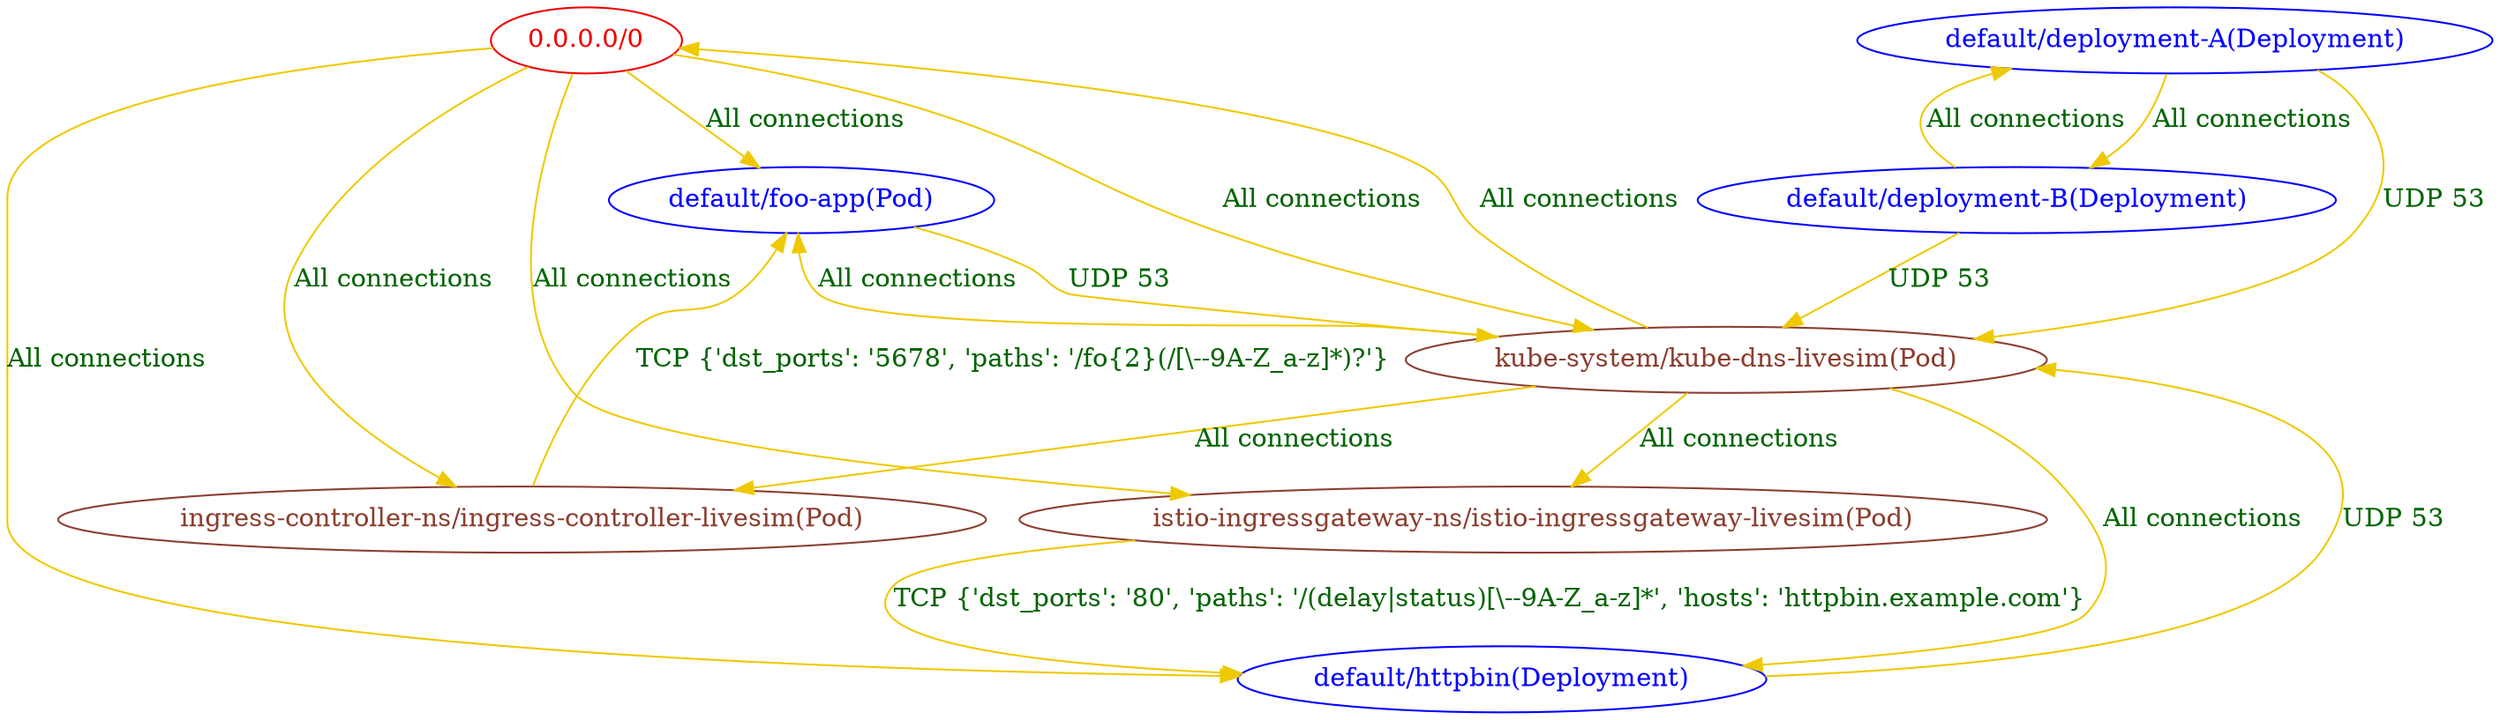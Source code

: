 // The Connectivity Graph of **
digraph {
	"0.0.0.0/0" [label="0.0.0.0/0" color="red2" fontcolor="red2"]
	"default/deployment-A(Deployment)" [label="default/deployment-A(Deployment)" color="blue" fontcolor="blue"]
	"default/deployment-B(Deployment)" [label="default/deployment-B(Deployment)" color="blue" fontcolor="blue"]
	"default/foo-app(Pod)" [label="default/foo-app(Pod)" color="blue" fontcolor="blue"]
	"default/httpbin(Deployment)" [label="default/httpbin(Deployment)" color="blue" fontcolor="blue"]
	"ingress-controller-ns/ingress-controller-livesim(Pod)" [label="ingress-controller-ns/ingress-controller-livesim(Pod)" color="coral4" fontcolor="coral4"]
	"istio-ingressgateway-ns/istio-ingressgateway-livesim(Pod)" [label="istio-ingressgateway-ns/istio-ingressgateway-livesim(Pod)" color="coral4" fontcolor="coral4"]
	"kube-system/kube-dns-livesim(Pod)" [label="kube-system/kube-dns-livesim(Pod)" color="coral4" fontcolor="coral4"]
	"0.0.0.0/0" -> "default/foo-app(Pod)" [label="All connections" color="gold2" fontcolor="darkgreen"]
	"0.0.0.0/0" -> "default/httpbin(Deployment)" [label="All connections" color="gold2" fontcolor="darkgreen"]
	"0.0.0.0/0" -> "ingress-controller-ns/ingress-controller-livesim(Pod)" [label="All connections" color="gold2" fontcolor="darkgreen"]
	"0.0.0.0/0" -> "istio-ingressgateway-ns/istio-ingressgateway-livesim(Pod)" [label="All connections" color="gold2" fontcolor="darkgreen"]
	"0.0.0.0/0" -> "kube-system/kube-dns-livesim(Pod)" [label="All connections" color="gold2" fontcolor="darkgreen"]
	"default/deployment-A(Deployment)" -> "default/deployment-B(Deployment)" [label="All connections" color="gold2" fontcolor="darkgreen"]
	"default/deployment-A(Deployment)" -> "kube-system/kube-dns-livesim(Pod)" [label="UDP 53" color="gold2" fontcolor="darkgreen"]
	"default/deployment-B(Deployment)" -> "default/deployment-A(Deployment)" [label="All connections" color="gold2" fontcolor="darkgreen"]
	"default/deployment-B(Deployment)" -> "kube-system/kube-dns-livesim(Pod)" [label="UDP 53" color="gold2" fontcolor="darkgreen"]
	"default/foo-app(Pod)" -> "kube-system/kube-dns-livesim(Pod)" [label="UDP 53" color="gold2" fontcolor="darkgreen"]
	"default/httpbin(Deployment)" -> "kube-system/kube-dns-livesim(Pod)" [label="UDP 53" color="gold2" fontcolor="darkgreen"]
	"ingress-controller-ns/ingress-controller-livesim(Pod)" -> "default/foo-app(Pod)" [label="TCP {'dst_ports': '5678', 'paths': '/fo{2}(/[\\--9A-Z_a-z]*)?'}" color="gold2" fontcolor="darkgreen"]
	"istio-ingressgateway-ns/istio-ingressgateway-livesim(Pod)" -> "default/httpbin(Deployment)" [label="TCP {'dst_ports': '80', 'paths': '/(delay|status)[\\--9A-Z_a-z]*', 'hosts': 'httpbin.example.com'}" color="gold2" fontcolor="darkgreen"]
	"kube-system/kube-dns-livesim(Pod)" -> "0.0.0.0/0" [label="All connections" color="gold2" fontcolor="darkgreen"]
	"kube-system/kube-dns-livesim(Pod)" -> "default/foo-app(Pod)" [label="All connections" color="gold2" fontcolor="darkgreen"]
	"kube-system/kube-dns-livesim(Pod)" -> "default/httpbin(Deployment)" [label="All connections" color="gold2" fontcolor="darkgreen"]
	"kube-system/kube-dns-livesim(Pod)" -> "ingress-controller-ns/ingress-controller-livesim(Pod)" [label="All connections" color="gold2" fontcolor="darkgreen"]
	"kube-system/kube-dns-livesim(Pod)" -> "istio-ingressgateway-ns/istio-ingressgateway-livesim(Pod)" [label="All connections" color="gold2" fontcolor="darkgreen"]
}

